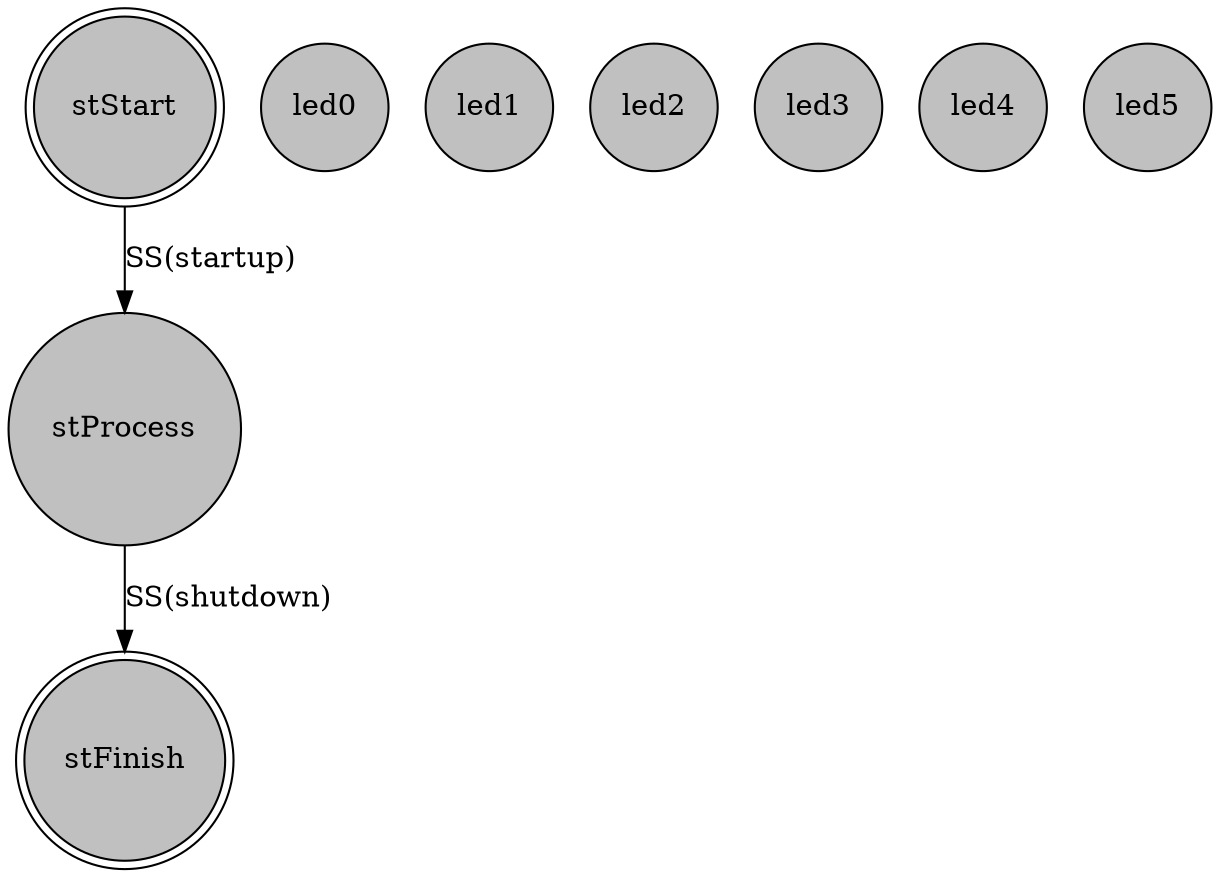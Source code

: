 digraph state_machine_2 {
  
  subgraph statemachine
  {
    rankdir=LR;
    size="8,5"
    node [shape = doublecircle, id="PV.start", style=filled, fillcolor=grey]; stStart;
    node [shape = doublecircle, id="PV.finish", style=filled, fillcolor=grey]; stFinish;
    node [shape = circle, id="PV.process", style=filled, fillcolor=grey]; stProcess;
    stStart -> stProcess [ label = "SS(startup)", id="PV.start2process"];
    stProcess -> stFinish [ label = "SS(shutdown)", id="PV.process2finish"];
  }
  
  subgraph led
  {
    rankdir=LR;
    size="2,5"
    node [shape = circle, id="PV.led0", style=filled, fillcolor=grey]; led0;
    node [shape = circle, id="PV.led1", style=filled, fillcolor=grey]; led1;
    node [shape = circle, id="PV.led2", style=filled, fillcolor=grey]; led2;
    node [shape = circle, id="PV.led3", style=filled, fillcolor=grey]; led3;
    node [shape = circle, id="PV.led4", style=filled, fillcolor=grey]; led4;
    node [shape = circle, id="PV.led5", style=filled, fillcolor=grey]; led5;
  }
}

